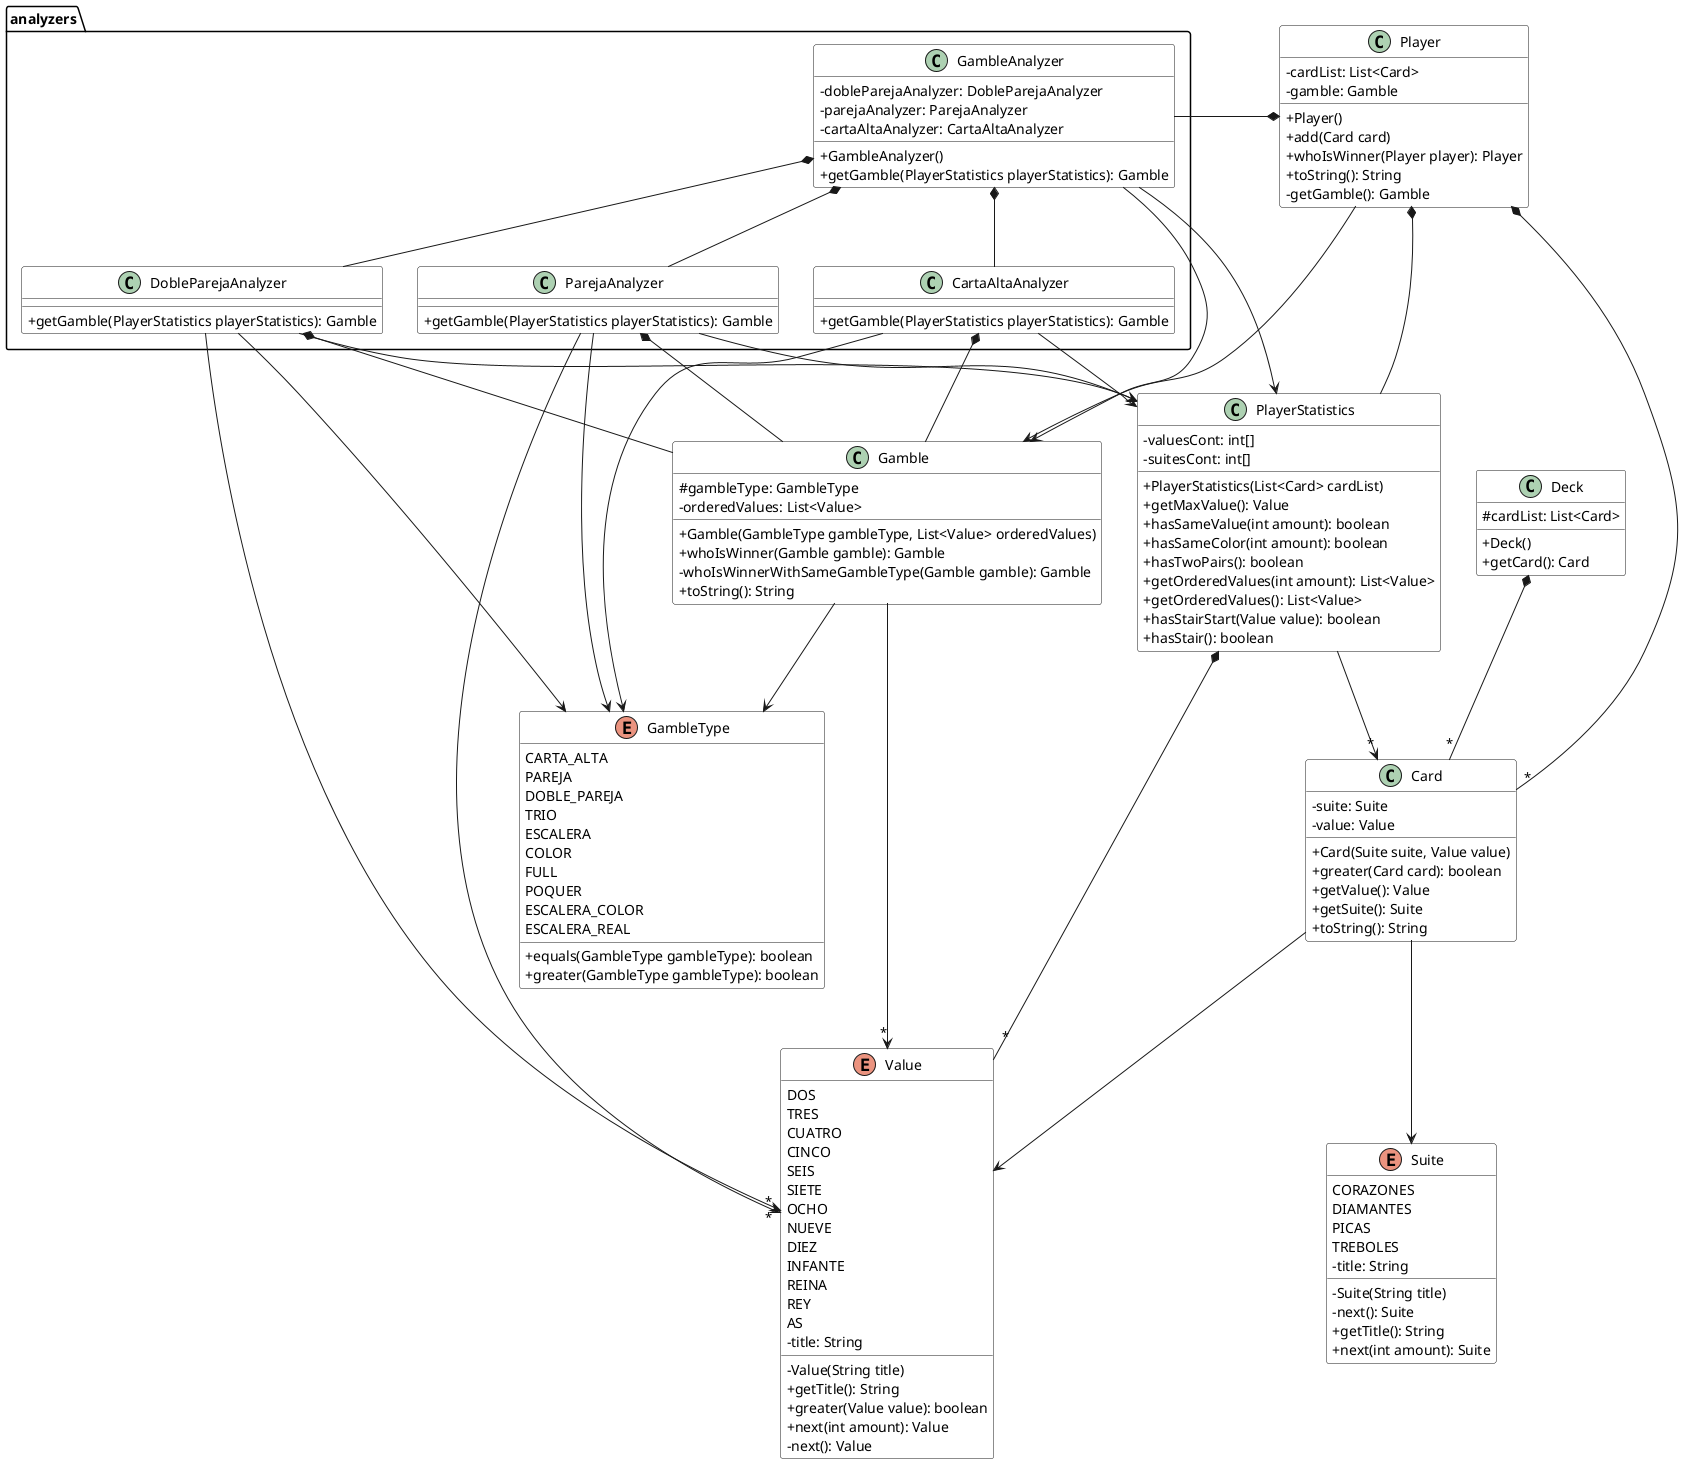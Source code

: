 @startuml poker
skinparam ClassBackgroundColor white
skinparam classAttributeIconSize 0
show circle

class Deck {
# cardList: List<Card>
+ Deck()
+ getCard(): Card
}

class Card {
- suite: Suite
- value: Value
+ Card(Suite suite, Value value)
+ greater(Card card): boolean
+ getValue(): Value
+ getSuite(): Suite
+ toString(): String
}

enum GambleType {
CARTA_ALTA
PAREJA
DOBLE_PAREJA
TRIO
ESCALERA
COLOR
FULL
POQUER
ESCALERA_COLOR
ESCALERA_REAL
+ equals(GambleType gambleType): boolean
+ greater(GambleType gambleType): boolean
}

class Player {
- cardList: List<Card>
- gamble: Gamble
+ Player()
+ add(Card card)
+ whoIsWinner(Player player): Player
+ toString(): String
- getGamble(): Gamble
}

enum Suite {
CORAZONES
DIAMANTES
PICAS
TREBOLES
- title: String
- Suite(String title)
- next(): Suite
+ getTitle(): String
+ next(int amount): Suite
}

enum Value{
DOS
TRES
CUATRO
CINCO
SEIS
SIETE
OCHO
NUEVE
DIEZ
INFANTE
REINA
REY
AS
- title: String
- Value(String title)
+ getTitle(): String
+ greater(Value value): boolean
+ next(int amount): Value
- next(): Value
}

class Gamble {
# gambleType: GambleType
- orderedValues: List<Value>
+ Gamble(GambleType gambleType, List<Value> orderedValues)
+ whoIsWinner(Gamble gamble): Gamble
- whoIsWinnerWithSameGambleType(Gamble gamble): Gamble
+ toString(): String
}

class PlayerStatistics {
- valuesCont: int[]
- suitesCont: int[]
+ PlayerStatistics(List<Card> cardList)
+ getMaxValue(): Value
+ hasSameValue(int amount): boolean
+ hasSameColor(int amount): boolean
+ hasTwoPairs(): boolean
+ getOrderedValues(int amount): List<Value>
+ getOrderedValues(): List<Value>
+ hasStairStart(Value value): boolean
+ hasStair(): boolean
}

package analyzers {
    class GambleAnalyzer {
        - dobleParejaAnalyzer: DobleParejaAnalyzer
        - parejaAnalyzer: ParejaAnalyzer
        - cartaAltaAnalyzer: CartaAltaAnalyzer
	    + GambleAnalyzer()
        + getGamble(PlayerStatistics playerStatistics): Gamble
    }

    class CartaAltaAnalyzer {
    + getGamble(PlayerStatistics playerStatistics): Gamble
    }
    class ParejaAnalyzer {
    + getGamble(PlayerStatistics playerStatistics): Gamble
    }
    class DobleParejaAnalyzer {
    + getGamble(PlayerStatistics playerStatistics): Gamble
    }
}

Deck *-d- "*" Card

Player *-d- "*" Card
Player -r-> Gamble
Player *-d- PlayerStatistics
Player *- GambleAnalyzer

PlayerStatistics -d-> "*" Card
PlayerStatistics *-d- "*" Value

Gamble -d-> GambleType
Gamble -d-> "*" Value

Card -d-> Value
Card -d-> Suite

GambleAnalyzer -> Gamble
GambleAnalyzer -> PlayerStatistics
GambleAnalyzer *-d- CartaAltaAnalyzer
GambleAnalyzer *-d- DobleParejaAnalyzer
GambleAnalyzer *-d- ParejaAnalyzer

CartaAltaAnalyzer -d-> PlayerStatistics
CartaAltaAnalyzer *-d- Gamble
CartaAltaAnalyzer -d-> GambleType

DobleParejaAnalyzer -d-> PlayerStatistics
DobleParejaAnalyzer *-d- Gamble
DobleParejaAnalyzer -d-> GambleType
DobleParejaAnalyzer -d-> "*" Value

ParejaAnalyzer -d-> PlayerStatistics
ParejaAnalyzer *-d- Gamble
ParejaAnalyzer -d-> GambleType
ParejaAnalyzer -d-> "*" Value

@enduml
